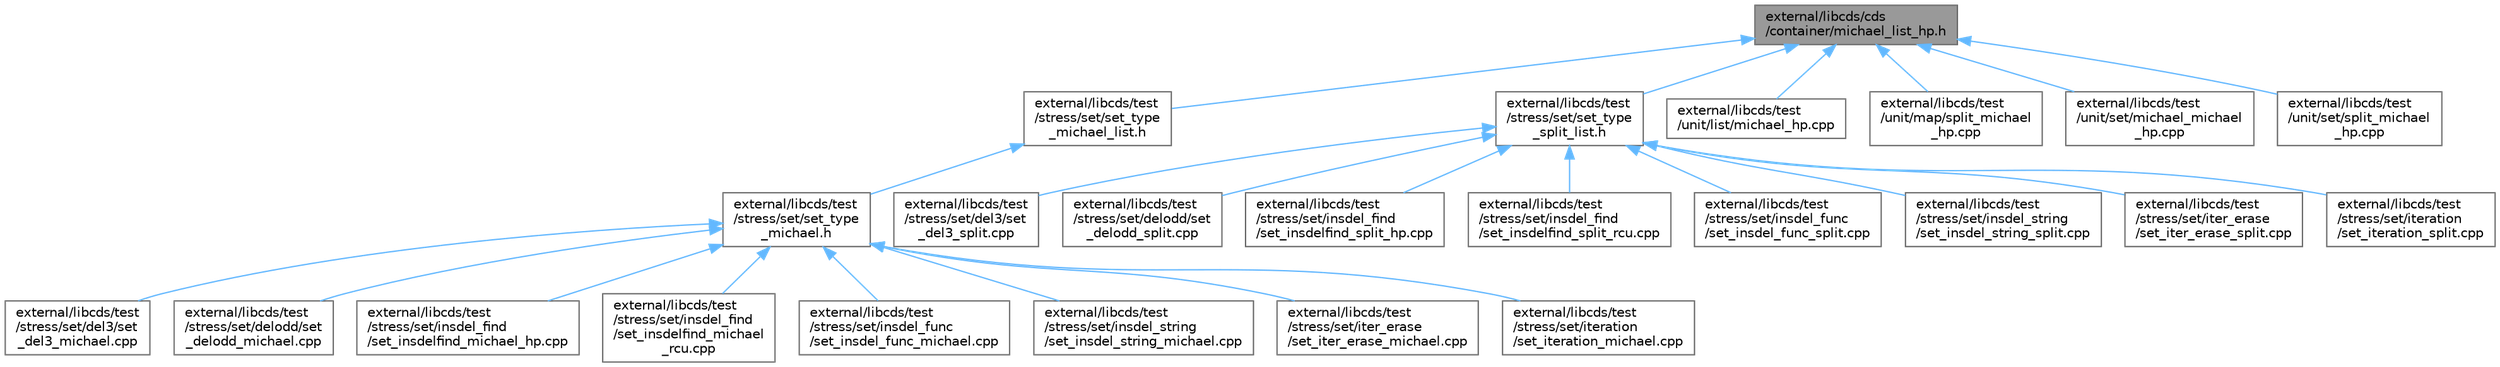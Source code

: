 digraph "external/libcds/cds/container/michael_list_hp.h"
{
 // LATEX_PDF_SIZE
  bgcolor="transparent";
  edge [fontname=Helvetica,fontsize=10,labelfontname=Helvetica,labelfontsize=10];
  node [fontname=Helvetica,fontsize=10,shape=box,height=0.2,width=0.4];
  Node1 [id="Node000001",label="external/libcds/cds\l/container/michael_list_hp.h",height=0.2,width=0.4,color="gray40", fillcolor="grey60", style="filled", fontcolor="black",tooltip=" "];
  Node1 -> Node2 [id="edge1_Node000001_Node000002",dir="back",color="steelblue1",style="solid",tooltip=" "];
  Node2 [id="Node000002",label="external/libcds/test\l/stress/set/set_type\l_michael_list.h",height=0.2,width=0.4,color="grey40", fillcolor="white", style="filled",URL="$set__type__michael__list_8h.html",tooltip=" "];
  Node2 -> Node3 [id="edge2_Node000002_Node000003",dir="back",color="steelblue1",style="solid",tooltip=" "];
  Node3 [id="Node000003",label="external/libcds/test\l/stress/set/set_type\l_michael.h",height=0.2,width=0.4,color="grey40", fillcolor="white", style="filled",URL="$set__type__michael_8h.html",tooltip=" "];
  Node3 -> Node4 [id="edge3_Node000003_Node000004",dir="back",color="steelblue1",style="solid",tooltip=" "];
  Node4 [id="Node000004",label="external/libcds/test\l/stress/set/del3/set\l_del3_michael.cpp",height=0.2,width=0.4,color="grey40", fillcolor="white", style="filled",URL="$set__del3__michael_8cpp.html",tooltip=" "];
  Node3 -> Node5 [id="edge4_Node000003_Node000005",dir="back",color="steelblue1",style="solid",tooltip=" "];
  Node5 [id="Node000005",label="external/libcds/test\l/stress/set/delodd/set\l_delodd_michael.cpp",height=0.2,width=0.4,color="grey40", fillcolor="white", style="filled",URL="$set__delodd__michael_8cpp.html",tooltip=" "];
  Node3 -> Node6 [id="edge5_Node000003_Node000006",dir="back",color="steelblue1",style="solid",tooltip=" "];
  Node6 [id="Node000006",label="external/libcds/test\l/stress/set/insdel_find\l/set_insdelfind_michael_hp.cpp",height=0.2,width=0.4,color="grey40", fillcolor="white", style="filled",URL="$set__insdelfind__michael__hp_8cpp.html",tooltip=" "];
  Node3 -> Node7 [id="edge6_Node000003_Node000007",dir="back",color="steelblue1",style="solid",tooltip=" "];
  Node7 [id="Node000007",label="external/libcds/test\l/stress/set/insdel_find\l/set_insdelfind_michael\l_rcu.cpp",height=0.2,width=0.4,color="grey40", fillcolor="white", style="filled",URL="$set__insdelfind__michael__rcu_8cpp.html",tooltip=" "];
  Node3 -> Node8 [id="edge7_Node000003_Node000008",dir="back",color="steelblue1",style="solid",tooltip=" "];
  Node8 [id="Node000008",label="external/libcds/test\l/stress/set/insdel_func\l/set_insdel_func_michael.cpp",height=0.2,width=0.4,color="grey40", fillcolor="white", style="filled",URL="$set__insdel__func__michael_8cpp.html",tooltip=" "];
  Node3 -> Node9 [id="edge8_Node000003_Node000009",dir="back",color="steelblue1",style="solid",tooltip=" "];
  Node9 [id="Node000009",label="external/libcds/test\l/stress/set/insdel_string\l/set_insdel_string_michael.cpp",height=0.2,width=0.4,color="grey40", fillcolor="white", style="filled",URL="$set__insdel__string__michael_8cpp.html",tooltip=" "];
  Node3 -> Node10 [id="edge9_Node000003_Node000010",dir="back",color="steelblue1",style="solid",tooltip=" "];
  Node10 [id="Node000010",label="external/libcds/test\l/stress/set/iter_erase\l/set_iter_erase_michael.cpp",height=0.2,width=0.4,color="grey40", fillcolor="white", style="filled",URL="$set__iter__erase__michael_8cpp.html",tooltip=" "];
  Node3 -> Node11 [id="edge10_Node000003_Node000011",dir="back",color="steelblue1",style="solid",tooltip=" "];
  Node11 [id="Node000011",label="external/libcds/test\l/stress/set/iteration\l/set_iteration_michael.cpp",height=0.2,width=0.4,color="grey40", fillcolor="white", style="filled",URL="$set__iteration__michael_8cpp.html",tooltip=" "];
  Node1 -> Node12 [id="edge11_Node000001_Node000012",dir="back",color="steelblue1",style="solid",tooltip=" "];
  Node12 [id="Node000012",label="external/libcds/test\l/stress/set/set_type\l_split_list.h",height=0.2,width=0.4,color="grey40", fillcolor="white", style="filled",URL="$set__type__split__list_8h.html",tooltip=" "];
  Node12 -> Node13 [id="edge12_Node000012_Node000013",dir="back",color="steelblue1",style="solid",tooltip=" "];
  Node13 [id="Node000013",label="external/libcds/test\l/stress/set/del3/set\l_del3_split.cpp",height=0.2,width=0.4,color="grey40", fillcolor="white", style="filled",URL="$set__del3__split_8cpp.html",tooltip=" "];
  Node12 -> Node14 [id="edge13_Node000012_Node000014",dir="back",color="steelblue1",style="solid",tooltip=" "];
  Node14 [id="Node000014",label="external/libcds/test\l/stress/set/delodd/set\l_delodd_split.cpp",height=0.2,width=0.4,color="grey40", fillcolor="white", style="filled",URL="$set__delodd__split_8cpp.html",tooltip=" "];
  Node12 -> Node15 [id="edge14_Node000012_Node000015",dir="back",color="steelblue1",style="solid",tooltip=" "];
  Node15 [id="Node000015",label="external/libcds/test\l/stress/set/insdel_find\l/set_insdelfind_split_hp.cpp",height=0.2,width=0.4,color="grey40", fillcolor="white", style="filled",URL="$set__insdelfind__split__hp_8cpp.html",tooltip=" "];
  Node12 -> Node16 [id="edge15_Node000012_Node000016",dir="back",color="steelblue1",style="solid",tooltip=" "];
  Node16 [id="Node000016",label="external/libcds/test\l/stress/set/insdel_find\l/set_insdelfind_split_rcu.cpp",height=0.2,width=0.4,color="grey40", fillcolor="white", style="filled",URL="$set__insdelfind__split__rcu_8cpp.html",tooltip=" "];
  Node12 -> Node17 [id="edge16_Node000012_Node000017",dir="back",color="steelblue1",style="solid",tooltip=" "];
  Node17 [id="Node000017",label="external/libcds/test\l/stress/set/insdel_func\l/set_insdel_func_split.cpp",height=0.2,width=0.4,color="grey40", fillcolor="white", style="filled",URL="$set__insdel__func__split_8cpp.html",tooltip=" "];
  Node12 -> Node18 [id="edge17_Node000012_Node000018",dir="back",color="steelblue1",style="solid",tooltip=" "];
  Node18 [id="Node000018",label="external/libcds/test\l/stress/set/insdel_string\l/set_insdel_string_split.cpp",height=0.2,width=0.4,color="grey40", fillcolor="white", style="filled",URL="$set__insdel__string__split_8cpp.html",tooltip=" "];
  Node12 -> Node19 [id="edge18_Node000012_Node000019",dir="back",color="steelblue1",style="solid",tooltip=" "];
  Node19 [id="Node000019",label="external/libcds/test\l/stress/set/iter_erase\l/set_iter_erase_split.cpp",height=0.2,width=0.4,color="grey40", fillcolor="white", style="filled",URL="$set__iter__erase__split_8cpp.html",tooltip=" "];
  Node12 -> Node20 [id="edge19_Node000012_Node000020",dir="back",color="steelblue1",style="solid",tooltip=" "];
  Node20 [id="Node000020",label="external/libcds/test\l/stress/set/iteration\l/set_iteration_split.cpp",height=0.2,width=0.4,color="grey40", fillcolor="white", style="filled",URL="$set__iteration__split_8cpp.html",tooltip=" "];
  Node1 -> Node21 [id="edge20_Node000001_Node000021",dir="back",color="steelblue1",style="solid",tooltip=" "];
  Node21 [id="Node000021",label="external/libcds/test\l/unit/list/michael_hp.cpp",height=0.2,width=0.4,color="grey40", fillcolor="white", style="filled",URL="$michael__hp_8cpp.html",tooltip=" "];
  Node1 -> Node22 [id="edge21_Node000001_Node000022",dir="back",color="steelblue1",style="solid",tooltip=" "];
  Node22 [id="Node000022",label="external/libcds/test\l/unit/map/split_michael\l_hp.cpp",height=0.2,width=0.4,color="grey40", fillcolor="white", style="filled",URL="$map_2split__michael__hp_8cpp.html",tooltip=" "];
  Node1 -> Node23 [id="edge22_Node000001_Node000023",dir="back",color="steelblue1",style="solid",tooltip=" "];
  Node23 [id="Node000023",label="external/libcds/test\l/unit/set/michael_michael\l_hp.cpp",height=0.2,width=0.4,color="grey40", fillcolor="white", style="filled",URL="$set_2michael__michael__hp_8cpp.html",tooltip=" "];
  Node1 -> Node24 [id="edge23_Node000001_Node000024",dir="back",color="steelblue1",style="solid",tooltip=" "];
  Node24 [id="Node000024",label="external/libcds/test\l/unit/set/split_michael\l_hp.cpp",height=0.2,width=0.4,color="grey40", fillcolor="white", style="filled",URL="$set_2split__michael__hp_8cpp.html",tooltip=" "];
}
